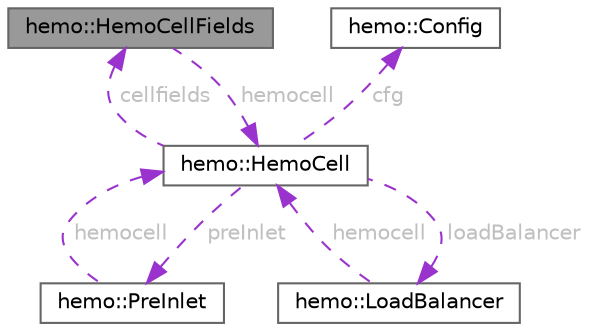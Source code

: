 digraph "hemo::HemoCellFields"
{
 // LATEX_PDF_SIZE
  bgcolor="transparent";
  edge [fontname=Helvetica,fontsize=10,labelfontname=Helvetica,labelfontsize=10];
  node [fontname=Helvetica,fontsize=10,shape=box,height=0.2,width=0.4];
  Node1 [id="Node000001",label="hemo::HemoCellFields",height=0.2,width=0.4,color="gray40", fillcolor="grey60", style="filled", fontcolor="black",tooltip=" "];
  Node2 -> Node1 [id="edge1_Node000001_Node000002",dir="back",color="darkorchid3",style="dashed",tooltip=" ",label=" hemocell",fontcolor="grey" ];
  Node2 [id="Node000002",label="hemo::HemoCell",height=0.2,width=0.4,color="gray40", fillcolor="white", style="filled",URL="$classhemo_1_1HemoCell.html",tooltip=" "];
  Node3 -> Node2 [id="edge2_Node000002_Node000003",dir="back",color="darkorchid3",style="dashed",tooltip=" ",label=" preInlet",fontcolor="grey" ];
  Node3 [id="Node000003",label="hemo::PreInlet",height=0.2,width=0.4,color="gray40", fillcolor="white", style="filled",URL="$classhemo_1_1PreInlet.html",tooltip=" "];
  Node2 -> Node3 [id="edge3_Node000003_Node000002",dir="back",color="darkorchid3",style="dashed",tooltip=" ",label=" hemocell",fontcolor="grey" ];
  Node4 -> Node2 [id="edge4_Node000002_Node000004",dir="back",color="darkorchid3",style="dashed",tooltip=" ",label=" loadBalancer",fontcolor="grey" ];
  Node4 [id="Node000004",label="hemo::LoadBalancer",height=0.2,width=0.4,color="gray40", fillcolor="white", style="filled",URL="$classhemo_1_1LoadBalancer.html",tooltip=" "];
  Node2 -> Node4 [id="edge5_Node000004_Node000002",dir="back",color="darkorchid3",style="dashed",tooltip=" ",label=" hemocell",fontcolor="grey" ];
  Node5 -> Node2 [id="edge6_Node000002_Node000005",dir="back",color="darkorchid3",style="dashed",tooltip=" ",label=" cfg",fontcolor="grey" ];
  Node5 [id="Node000005",label="hemo::Config",height=0.2,width=0.4,color="gray40", fillcolor="white", style="filled",URL="$classhemo_1_1Config.html",tooltip=" "];
  Node1 -> Node2 [id="edge7_Node000002_Node000001",dir="back",color="darkorchid3",style="dashed",tooltip=" ",label=" cellfields",fontcolor="grey" ];
}

